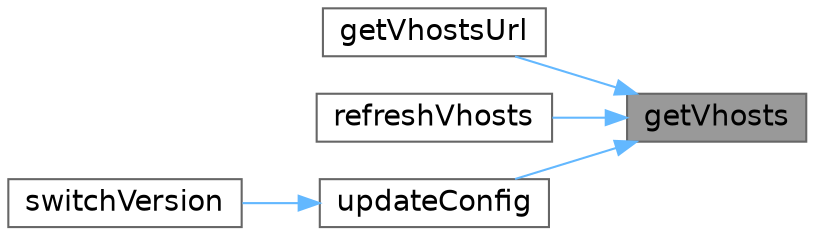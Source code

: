 digraph "getVhosts"
{
 // LATEX_PDF_SIZE
  bgcolor="transparent";
  edge [fontname=Helvetica,fontsize=14,labelfontname=Helvetica,labelfontsize=14];
  node [fontname=Helvetica,fontsize=14,shape=box,height=0.2,width=0.4];
  rankdir="RL";
  Node1 [id="Node000001",label="getVhosts",height=0.2,width=0.4,color="gray40", fillcolor="grey60", style="filled", fontcolor="black",tooltip=" "];
  Node1 -> Node2 [id="edge1_Node000001_Node000002",dir="back",color="steelblue1",style="solid",tooltip=" "];
  Node2 [id="Node000002",label="getVhostsUrl",height=0.2,width=0.4,color="grey40", fillcolor="white", style="filled",URL="$d9/d6c/classBinApache.html#a5bd47d0d3e7fed85ab9d7b526d693215",tooltip=" "];
  Node1 -> Node3 [id="edge2_Node000001_Node000003",dir="back",color="steelblue1",style="solid",tooltip=" "];
  Node3 [id="Node000003",label="refreshVhosts",height=0.2,width=0.4,color="grey40", fillcolor="white", style="filled",URL="$d9/d6c/classBinApache.html#af98eed1f3f988839fdacd19dc25fb8a6",tooltip=" "];
  Node1 -> Node4 [id="edge3_Node000001_Node000004",dir="back",color="steelblue1",style="solid",tooltip=" "];
  Node4 [id="Node000004",label="updateConfig",height=0.2,width=0.4,color="grey40", fillcolor="white", style="filled",URL="$d9/d6c/classBinApache.html#a4ca4942bd159e981d98bae05e134855d",tooltip=" "];
  Node4 -> Node5 [id="edge4_Node000004_Node000005",dir="back",color="steelblue1",style="solid",tooltip=" "];
  Node5 [id="Node000005",label="switchVersion",height=0.2,width=0.4,color="grey40", fillcolor="white", style="filled",URL="$d9/d6c/classBinApache.html#a5f33c33705dd268ad4799ceeacc8eec3",tooltip=" "];
}
